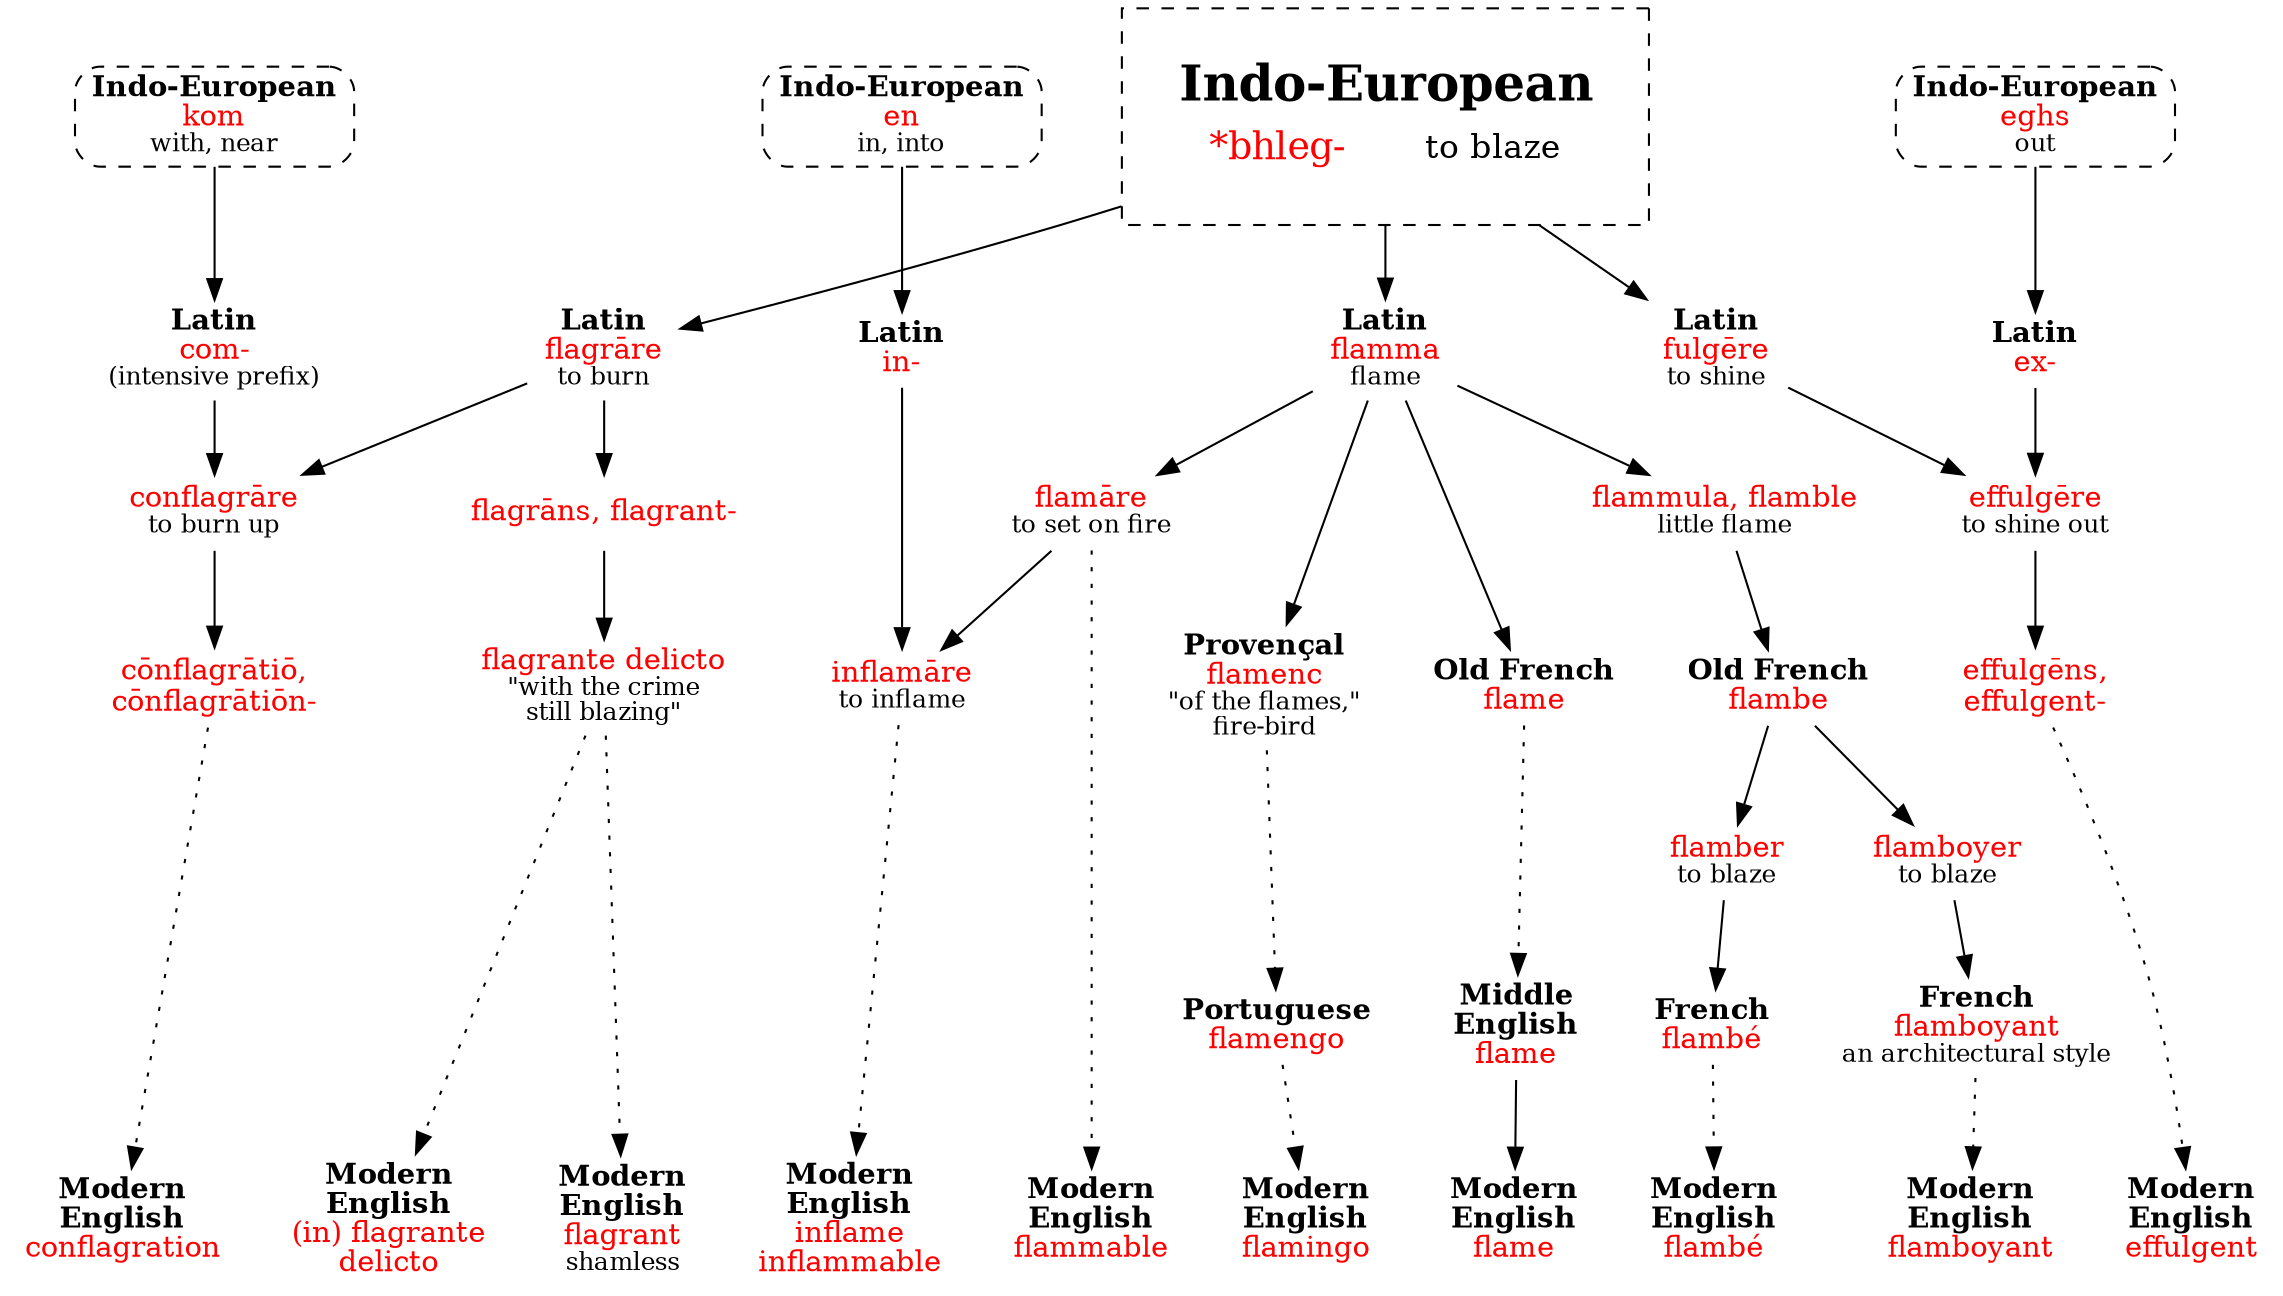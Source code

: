 strict digraph {
/* sources: WiS, Barnhart, Ayto */
node [shape=none]
bhleg [label=<<table border="0"><tr><td colspan="2"><font point-size="24"><b>Indo-European</b></font></td></tr><tr><td><font point-size="18" color="red">*bhleg-</font></td><td><font point-size="16">to blaze</font></td></tr></table>> tooltip="Indo-European \"*bhleg-\" to blaze" shape=rect style=dashed peripheries=1 margin=.3 URL="bhleg-burn0.svg"] // also bhel-, bhal-, phleg-

/* ---- L flamma ---- */

/* flame */
flammaL [label=<<b>Latin</b><br/><font color="red">flamma</font><br/><font point-size="12">flame</font>>]
flameOF [label=<<b>Old French</b><br/><font color="red">flame</font>>] // possibly from flammula
flameME [label=<<b>Middle<br/>English</b><br/><font color="red">flame</font>>] // AN form also
flame [label=<<b>Modern<br/>English</b><br/><font color="red">flame</font>>]
bhleg -> flammaL -> flameOF
flameOF -> flameME [style=dotted]
flameME -> flame

/* flambe, omitted: flambeau */
flammulaL [label=<<font color="red">flammula, flamble</font><br/><font point-size="12">little flame</font>>]
flambeOF [label=<<b>Old French</b><br/><font color="red">flambe</font>>]
flamberOF [label=<<font color="red">flamber</font><br/><font point-size="12">to blaze</font>>]
flambeF [label=<<b>French</b><br/><font color="red">flambé</font>>]
flambe [label=<<b>Modern<br/>English</b><br/><font color="red">flambé</font>>]
flammaL -> flammulaL -> flambeOF -> flamberOF -> flambeF
flambeF -> flambe [style=dotted]
/* flamboyant */
flamboyerOF [label=<<font color="red">flamboyer</font><br/><font point-size="12">to blaze</font>>]
flamboyantF [label=<<b>French</b><br/><font color="red">flamboyant</font><br/><font point-size="12">an architectural style</font>>]
flamboyant [label=<<b>Modern<br/>English</b><br/><font color="red">flamboyant</font>>]
flambeOF -> flamboyerOF -> flamboyantF
flamboyantF -> flamboyant [style=dotted]

/* flamingo */
flamencPr [label=<<b>Provençal</b><br/><font color="red">flamenc</font><br/><font point-size="12">"of the flames,"<br/>fire-bird</font>>]
flamengoPt [label=<<b>Portuguese</b><br/><font color="red">flamengo</font>>]
flamingo [label=<<b>Modern<br/>English</b><br/><font color="red">flamingo</font>>]
flammaL -> flamencPr
flamencPr -> flamengoPt -> flamingo [style=dotted]

/* ---- L flamare ---- */
/* omitted: flammivomous (fiery hiccups) */

/* flammable, inflame, inflammable */
flammareL [label=<<font color="red">flamāre</font><br/><font point-size="12">to set on fire</font>>]
flammable [label=<<b>Modern<br/>English</b><br/><font color="red">flammable</font>>]
inflammareL [label=<<font color="red">inflamāre</font><br/><font point-size="12">to inflame</font>>]
inflame [label=<<b>Modern<br/>English</b><br/><font color="red">inflame<br/>inflammable</font>>]
flammaL -> flammareL -> inflammareL
inflammareL -> inflame [style=dotted]
flammareL -> flammable [style=dotted]
/* in- */
enIE -> inL -> inflammareL
enIE [label=<<b>Indo-European</b><br/><font color="red">en</font><br/><font point-size="12">in, into</font>> shape=box style="dashed,rounded" URL="en-in.svg"]
inL [label=<<b>Latin</b><br/><font color="red">in-</font>>]

/* ---- L flagrare ---- */
/* omitted: flagitious (villainous) */

/* flangrant, flagrante delicto */
flagrareL [label=<<b>Latin</b><br/><font color="red">flagrāre</font><br/><font point-size="12">to burn</font>>]
flagransL [label=<<font color="red">flagrāns, flagrant-</font>>]
flagrantedeL [label=<<font color="red">flagrante delicto</font><br/><font point-size="12">"with the crime<br/>still blazing"</font>>]
flagrantede [label=<<b>Modern<br/>English</b><br/><font color="red">(in) flagrante<br/>delicto</font>>]
flagrant [label=<<b>Modern<br/>English</b><br/><font color="red">flagrant</font><br/><font point-size="12">shamless</font>>]
bhleg -> flagrareL -> flagransL -> flagrantedeL
flagrantedeL -> {flagrantede flagrant} [style=dotted]

/* conflagration */
conflagrareL [label=<<font color="red">conflagrāre</font><br/><font point-size="12">to burn up</font>>]
conflagratioL [label=<<font color="red">cōnflagrātiō,<br/>cōnflagrātiōn-</font>>]
conflagration [label=<<b>Modern<br/>English</b><br/><font color="red">conflagration</font>>]
flagrareL -> conflagrareL -> conflagratioL
conflagratioL -> conflagration [style=dotted]
/* com- kom */
kom [label=<<b>Indo-European</b><br/><font color="red">kom</font><br/><font point-size="12">with, near</font>> shape=box style="dashed,rounded" URL="kom-with.svg"]
comL [label=<<b>Latin</b><br/><font color="red">com-</font><br/><font point-size="12">(intensive prefix)</font>>]
kom -> comL -> conflagrareL

/* ---- L fulgere ---- */

/* effulgent */
fulgereL [label=<<b>Latin</b><br/><font color="red">fulgēre</font><br/><font point-size="12">to shine</font>>]
effulgereL [label=<<font color="red">effulgēre</font><br/><font point-size="12">to shine out</font>>]
effulgensL [label=<<font color="red">effulgēns,<br/>effulgent-</font>>]
effulgent [label=<<b>Modern<br/>English</b><br/><font color="red">effulgent</font>>] // replaced ME fulgent
bhleg -> fulgereL -> effulgereL -> effulgensL
effulgensL -> effulgent [style=dotted]
/* ex- eghs */
eghs [label=<<b>Indo-European</b><br/><font color="red">eghs</font><br/><font point-size="12">out</font>> shape=box style="dashed,rounded" URL="eghs-out.svg"]
exL [label=<<b>Latin</b><br/><font color="red">ex-</font>>]
eghs -> exL -> effulgereL

{rank=same flame flambe flamboyant flamingo flammable inflame flagrant conflagration effulgent flagrantede}
{rank=same flammaL flagrareL fulgereL}
{rank=same bhleg eghs kom enIE}
{rank=same flameOF flambeOF flamencPr}
{rank=same flameME flambeF flamboyantF flamengoPt}
flagrareL -> flagransL [weight=2]
flagransL -> flagrantedeL [weight=4]
conflagrareL -> conflagratioL [weight=2]
effulgereL -> effulgensL [weight=2]
}